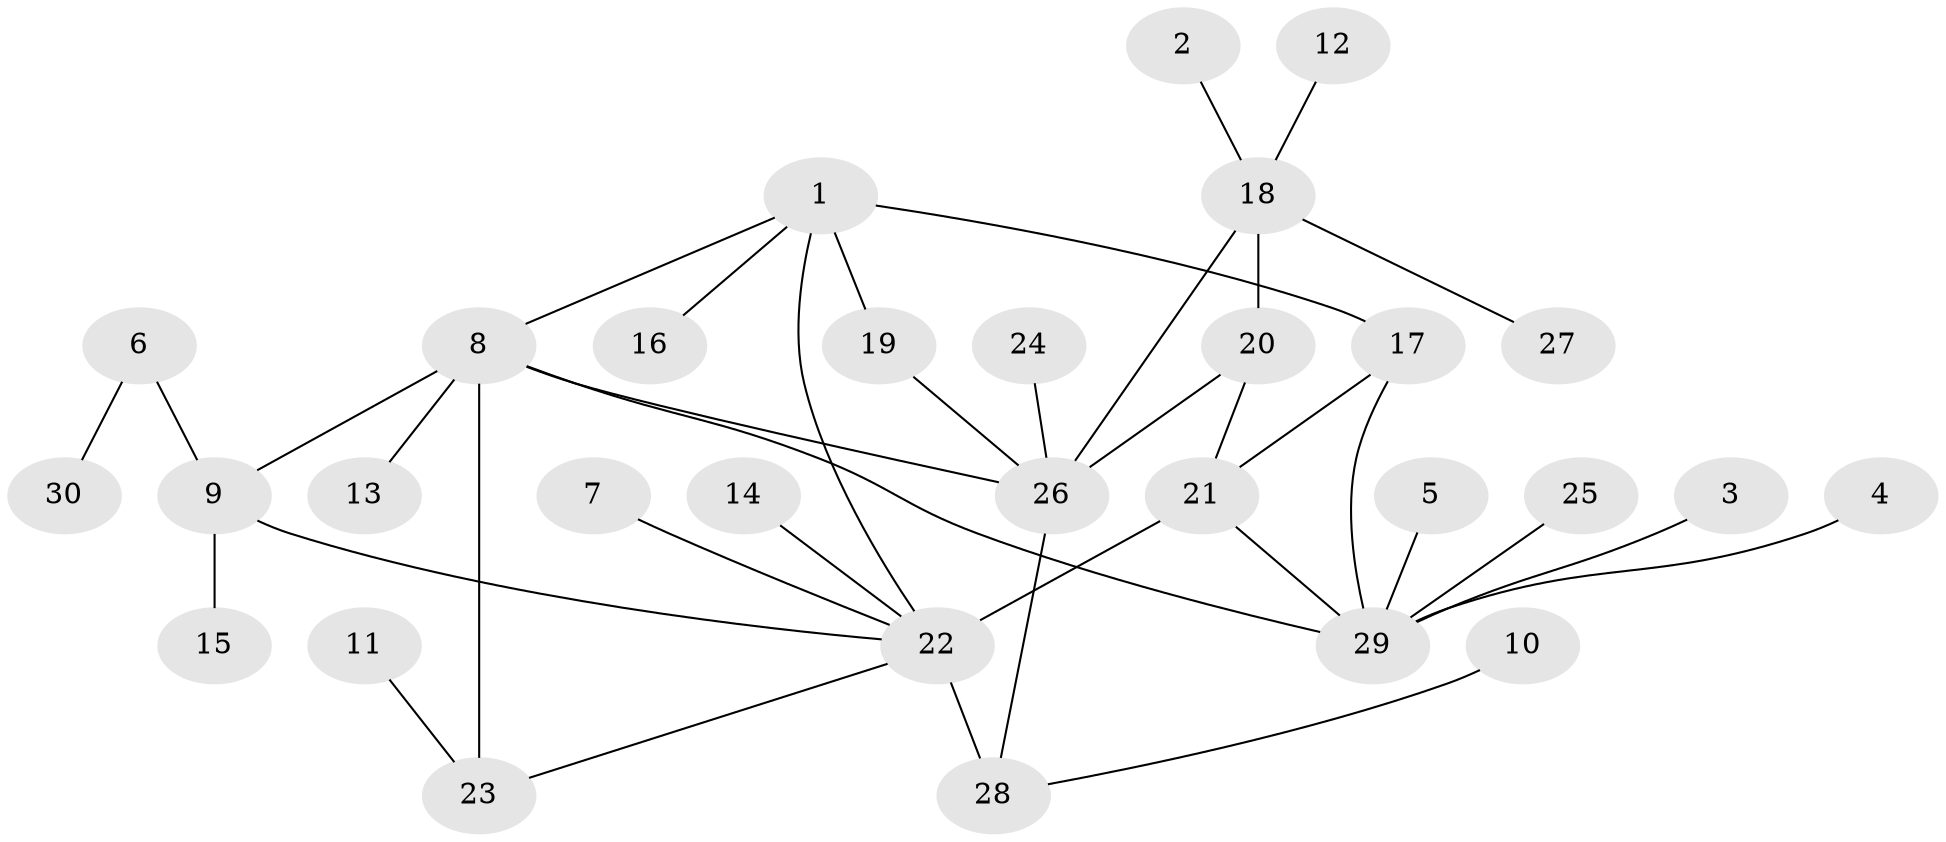 // original degree distribution, {9: 0.016666666666666666, 5: 0.08333333333333333, 6: 0.05, 4: 0.03333333333333333, 7: 0.03333333333333333, 11: 0.016666666666666666, 2: 0.15, 3: 0.03333333333333333, 1: 0.5833333333333334}
// Generated by graph-tools (version 1.1) at 2025/02/03/09/25 03:02:33]
// undirected, 30 vertices, 38 edges
graph export_dot {
graph [start="1"]
  node [color=gray90,style=filled];
  1;
  2;
  3;
  4;
  5;
  6;
  7;
  8;
  9;
  10;
  11;
  12;
  13;
  14;
  15;
  16;
  17;
  18;
  19;
  20;
  21;
  22;
  23;
  24;
  25;
  26;
  27;
  28;
  29;
  30;
  1 -- 8 [weight=1.0];
  1 -- 16 [weight=1.0];
  1 -- 17 [weight=1.0];
  1 -- 19 [weight=2.0];
  1 -- 22 [weight=1.0];
  2 -- 18 [weight=1.0];
  3 -- 29 [weight=1.0];
  4 -- 29 [weight=1.0];
  5 -- 29 [weight=1.0];
  6 -- 9 [weight=1.0];
  6 -- 30 [weight=1.0];
  7 -- 22 [weight=1.0];
  8 -- 9 [weight=2.0];
  8 -- 13 [weight=1.0];
  8 -- 23 [weight=1.0];
  8 -- 26 [weight=1.0];
  8 -- 29 [weight=1.0];
  9 -- 15 [weight=1.0];
  9 -- 22 [weight=1.0];
  10 -- 28 [weight=1.0];
  11 -- 23 [weight=1.0];
  12 -- 18 [weight=1.0];
  14 -- 22 [weight=1.0];
  17 -- 21 [weight=1.0];
  17 -- 29 [weight=1.0];
  18 -- 20 [weight=1.0];
  18 -- 26 [weight=1.0];
  18 -- 27 [weight=1.0];
  19 -- 26 [weight=1.0];
  20 -- 21 [weight=1.0];
  20 -- 26 [weight=1.0];
  21 -- 22 [weight=2.0];
  21 -- 29 [weight=1.0];
  22 -- 23 [weight=1.0];
  22 -- 28 [weight=2.0];
  24 -- 26 [weight=1.0];
  25 -- 29 [weight=1.0];
  26 -- 28 [weight=1.0];
}
